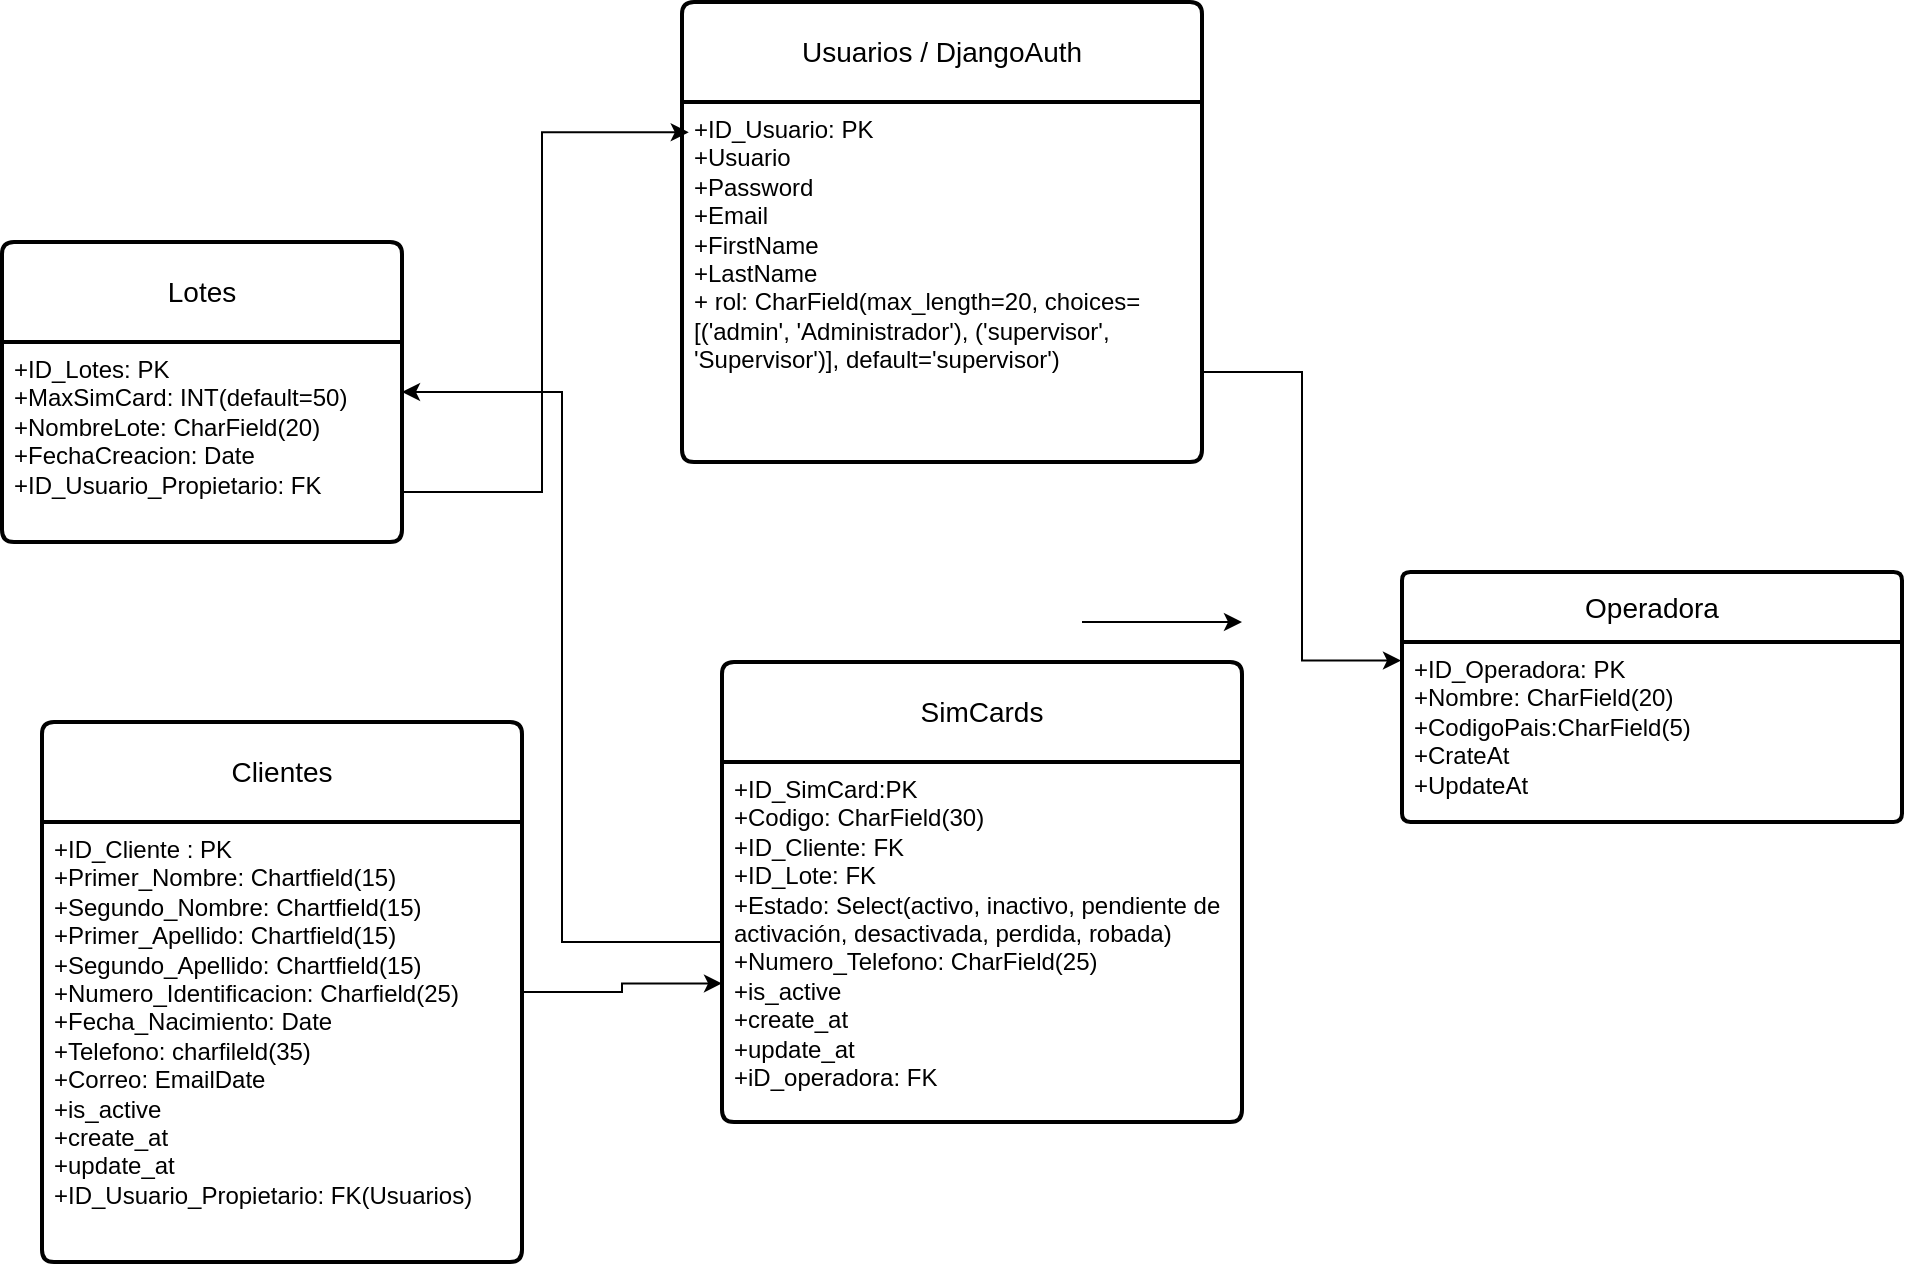<mxfile version="28.0.4">
  <diagram name="Página-1" id="iMwqVORg6S1l6qpXz36q">
    <mxGraphModel dx="2200" dy="807" grid="1" gridSize="10" guides="1" tooltips="1" connect="1" arrows="1" fold="1" page="1" pageScale="1" pageWidth="827" pageHeight="1169" math="0" shadow="0">
      <root>
        <mxCell id="0" />
        <mxCell id="1" parent="0" />
        <mxCell id="LRzMJlyDuLPTHoYJMiWl-1" style="edgeStyle=orthogonalEdgeStyle;rounded=0;orthogonalLoop=1;jettySize=auto;html=1;entryX=0;entryY=0.615;entryDx=0;entryDy=0;entryPerimeter=0;" edge="1" parent="1" source="LRzMJlyDuLPTHoYJMiWl-2" target="LRzMJlyDuLPTHoYJMiWl-12">
          <mxGeometry relative="1" as="geometry" />
        </mxCell>
        <mxCell id="LRzMJlyDuLPTHoYJMiWl-2" value="Clientes" style="swimlane;childLayout=stackLayout;horizontal=1;startSize=50;horizontalStack=0;rounded=1;fontSize=14;fontStyle=0;strokeWidth=2;resizeParent=0;resizeLast=1;shadow=0;dashed=0;align=center;arcSize=4;whiteSpace=wrap;html=1;" vertex="1" parent="1">
          <mxGeometry y="460" width="240" height="270" as="geometry" />
        </mxCell>
        <mxCell id="LRzMJlyDuLPTHoYJMiWl-3" value="+ID_Cliente : PK&lt;div&gt;+Primer_Nombre:&amp;nbsp;&lt;span style=&quot;background-color: transparent; color: light-dark(rgb(0, 0, 0), rgb(255, 255, 255));&quot;&gt;Chartfield(15)&lt;/span&gt;&lt;/div&gt;&lt;div&gt;+Segundo_Nombre:&amp;nbsp;&lt;span style=&quot;background-color: transparent; color: light-dark(rgb(0, 0, 0), rgb(255, 255, 255));&quot;&gt;Chartfield(15)&lt;/span&gt;&lt;/div&gt;&lt;div&gt;+Primer_Apellido:&amp;nbsp;&lt;span style=&quot;background-color: transparent; color: light-dark(rgb(0, 0, 0), rgb(255, 255, 255));&quot;&gt;Chartfield(15)&lt;/span&gt;&lt;/div&gt;&lt;div&gt;+Segundo_Apellido: Chartfield(15)&lt;/div&gt;&lt;div&gt;&lt;span style=&quot;background-color: transparent; color: light-dark(rgb(0, 0, 0), rgb(255, 255, 255));&quot;&gt;+Numero_Identificacion: Charfield(25)&lt;/span&gt;&lt;/div&gt;&lt;div&gt;+Fecha_Nacimiento: Date&lt;/div&gt;&lt;div&gt;+Telefono: charfileld(35)&lt;/div&gt;&lt;div&gt;+Correo: EmailDate&lt;/div&gt;&lt;div&gt;&lt;div&gt;&lt;span style=&quot;background-color: transparent; color: light-dark(rgb(0, 0, 0), rgb(255, 255, 255));&quot;&gt;+is_active&lt;/span&gt;&lt;/div&gt;&lt;div&gt;&lt;span style=&quot;background-color: transparent; color: light-dark(rgb(0, 0, 0), rgb(255, 255, 255));&quot;&gt;+create_at&lt;/span&gt;&lt;/div&gt;&lt;div&gt;&lt;span style=&quot;background-color: transparent; color: light-dark(rgb(0, 0, 0), rgb(255, 255, 255));&quot;&gt;+update_at&lt;/span&gt;&lt;/div&gt;&lt;div&gt;&lt;span style=&quot;background-color: transparent; color: light-dark(rgb(0, 0, 0), rgb(255, 255, 255));&quot;&gt;+I&lt;/span&gt;&lt;span style=&quot;background-color: transparent; color: light-dark(rgb(0, 0, 0), rgb(255, 255, 255));&quot;&gt;D_Usuario_Propietario: FK(Usuarios)&lt;/span&gt;&lt;/div&gt;&lt;/div&gt;" style="align=left;strokeColor=none;fillColor=none;spacingLeft=4;spacingRight=4;fontSize=12;verticalAlign=top;resizable=0;rotatable=0;part=1;html=1;whiteSpace=wrap;" vertex="1" parent="LRzMJlyDuLPTHoYJMiWl-2">
          <mxGeometry y="50" width="240" height="220" as="geometry" />
        </mxCell>
        <mxCell id="LRzMJlyDuLPTHoYJMiWl-4" value="Usuarios / DjangoAuth" style="swimlane;childLayout=stackLayout;horizontal=1;startSize=50;horizontalStack=0;rounded=1;fontSize=14;fontStyle=0;strokeWidth=2;resizeParent=0;resizeLast=1;shadow=0;dashed=0;align=center;arcSize=4;whiteSpace=wrap;html=1;" vertex="1" parent="1">
          <mxGeometry x="320" y="100" width="260" height="230" as="geometry" />
        </mxCell>
        <mxCell id="LRzMJlyDuLPTHoYJMiWl-5" value="&lt;div&gt;+ID_Usuario: PK&lt;/div&gt;+Usuario&lt;br&gt;+Password&lt;div&gt;+Email&lt;br&gt;+FirstName&lt;div&gt;+LastName&lt;/div&gt;&lt;div&gt;&lt;span style=&quot;background-color: transparent; color: light-dark(rgb(0, 0, 0), rgb(255, 255, 255));&quot;&gt;+ rol: CharField(max_length=20, choices=[(&#39;admin&#39;, &#39;Administrador&#39;), (&#39;supervisor&#39;, &#39;Supervisor&#39;)], default=&#39;supervisor&#39;)&lt;/span&gt;&lt;/div&gt;&lt;/div&gt;" style="align=left;strokeColor=none;fillColor=none;spacingLeft=4;spacingRight=4;fontSize=12;verticalAlign=top;resizable=0;rotatable=0;part=1;html=1;whiteSpace=wrap;" vertex="1" parent="LRzMJlyDuLPTHoYJMiWl-4">
          <mxGeometry y="50" width="260" height="180" as="geometry" />
        </mxCell>
        <mxCell id="LRzMJlyDuLPTHoYJMiWl-9" value="Lotes" style="swimlane;childLayout=stackLayout;horizontal=1;startSize=50;horizontalStack=0;rounded=1;fontSize=14;fontStyle=0;strokeWidth=2;resizeParent=0;resizeLast=1;shadow=0;dashed=0;align=center;arcSize=4;whiteSpace=wrap;html=1;" vertex="1" parent="1">
          <mxGeometry x="-20" y="220" width="200" height="150" as="geometry" />
        </mxCell>
        <mxCell id="LRzMJlyDuLPTHoYJMiWl-10" value="+ID_Lotes: PK&lt;div&gt;+MaxSimCard: INT(default=50)&lt;br&gt;&lt;div&gt;+NombreLote: CharField(20)&lt;/div&gt;&lt;div&gt;+FechaCreacion: Date&lt;/div&gt;&lt;div&gt;&lt;div&gt;+ID_Usuario_Propietario: FK&lt;/div&gt;&lt;div&gt;&lt;br&gt;&lt;/div&gt;&lt;/div&gt;&lt;/div&gt;" style="align=left;strokeColor=none;fillColor=none;spacingLeft=4;spacingRight=4;fontSize=12;verticalAlign=top;resizable=0;rotatable=0;part=1;html=1;whiteSpace=wrap;" vertex="1" parent="LRzMJlyDuLPTHoYJMiWl-9">
          <mxGeometry y="50" width="200" height="100" as="geometry" />
        </mxCell>
        <mxCell id="LRzMJlyDuLPTHoYJMiWl-11" value="SimCards" style="swimlane;childLayout=stackLayout;horizontal=1;startSize=50;horizontalStack=0;rounded=1;fontSize=14;fontStyle=0;strokeWidth=2;resizeParent=0;resizeLast=1;shadow=0;dashed=0;align=center;arcSize=4;whiteSpace=wrap;html=1;" vertex="1" parent="1">
          <mxGeometry x="340" y="430" width="260" height="230" as="geometry" />
        </mxCell>
        <mxCell id="LRzMJlyDuLPTHoYJMiWl-12" value="+ID_SimCard:PK&lt;br&gt;+Codigo: CharField(30)&lt;div&gt;+ID_Cliente: FK&lt;/div&gt;&lt;div&gt;+ID_Lote: FK&lt;/div&gt;&lt;div&gt;+Estado: Select(activo, inactivo, pendiente de activación, desactivada, perdida, robada&lt;span style=&quot;background-color: transparent; color: light-dark(rgb(0, 0, 0), rgb(255, 255, 255));&quot;&gt;)&lt;/span&gt;&lt;/div&gt;&lt;div&gt;&lt;span style=&quot;background-color: transparent; color: light-dark(rgb(0, 0, 0), rgb(255, 255, 255));&quot;&gt;+Numero_Telefono: CharField(25)&lt;/span&gt;&lt;/div&gt;&lt;div&gt;&lt;span style=&quot;background-color: transparent; color: light-dark(rgb(0, 0, 0), rgb(255, 255, 255));&quot;&gt;+is_active&lt;/span&gt;&lt;/div&gt;&lt;div&gt;&lt;span style=&quot;background-color: transparent; color: light-dark(rgb(0, 0, 0), rgb(255, 255, 255));&quot;&gt;+create_at&lt;/span&gt;&lt;/div&gt;&lt;div&gt;&lt;span style=&quot;background-color: transparent; color: light-dark(rgb(0, 0, 0), rgb(255, 255, 255));&quot;&gt;+update_at&lt;/span&gt;&lt;/div&gt;&lt;div&gt;+iD_operadora: FK&lt;/div&gt;" style="align=left;strokeColor=none;fillColor=none;spacingLeft=4;spacingRight=4;fontSize=12;verticalAlign=top;resizable=0;rotatable=0;part=1;html=1;whiteSpace=wrap;" vertex="1" parent="LRzMJlyDuLPTHoYJMiWl-11">
          <mxGeometry y="50" width="260" height="180" as="geometry" />
        </mxCell>
        <mxCell id="LRzMJlyDuLPTHoYJMiWl-13" style="edgeStyle=orthogonalEdgeStyle;rounded=0;orthogonalLoop=1;jettySize=auto;html=1;exitX=1;exitY=0.75;exitDx=0;exitDy=0;entryX=0.013;entryY=0.084;entryDx=0;entryDy=0;entryPerimeter=0;" edge="1" parent="1" source="LRzMJlyDuLPTHoYJMiWl-10" target="LRzMJlyDuLPTHoYJMiWl-5">
          <mxGeometry relative="1" as="geometry" />
        </mxCell>
        <mxCell id="LRzMJlyDuLPTHoYJMiWl-14" style="edgeStyle=orthogonalEdgeStyle;rounded=0;orthogonalLoop=1;jettySize=auto;html=1;entryX=1;entryY=0.25;entryDx=0;entryDy=0;" edge="1" parent="1" source="LRzMJlyDuLPTHoYJMiWl-12" target="LRzMJlyDuLPTHoYJMiWl-10">
          <mxGeometry relative="1" as="geometry" />
        </mxCell>
        <mxCell id="LRzMJlyDuLPTHoYJMiWl-15" value="Operadora" style="swimlane;childLayout=stackLayout;horizontal=1;startSize=35;horizontalStack=0;rounded=1;fontSize=14;fontStyle=0;strokeWidth=2;resizeParent=0;resizeLast=1;shadow=0;dashed=0;align=center;arcSize=4;whiteSpace=wrap;html=1;" vertex="1" parent="1">
          <mxGeometry x="680" y="385" width="250" height="125" as="geometry" />
        </mxCell>
        <mxCell id="LRzMJlyDuLPTHoYJMiWl-16" value="+ID_Operadora: PK&lt;br&gt;+Nombre: CharField(20)&lt;br&gt;+CodigoPais:CharField(5)&lt;div&gt;+CrateAt&lt;/div&gt;&lt;div&gt;+UpdateAt&lt;/div&gt;" style="align=left;strokeColor=none;fillColor=none;spacingLeft=4;spacingRight=4;fontSize=12;verticalAlign=top;resizable=0;rotatable=0;part=1;html=1;whiteSpace=wrap;" vertex="1" parent="LRzMJlyDuLPTHoYJMiWl-15">
          <mxGeometry y="35" width="250" height="90" as="geometry" />
        </mxCell>
        <mxCell id="LRzMJlyDuLPTHoYJMiWl-17" style="edgeStyle=orthogonalEdgeStyle;rounded=0;orthogonalLoop=1;jettySize=auto;html=1;exitX=1;exitY=0.75;exitDx=0;exitDy=0;entryX=-0.002;entryY=0.103;entryDx=0;entryDy=0;entryPerimeter=0;" edge="1" parent="1" source="LRzMJlyDuLPTHoYJMiWl-5" target="LRzMJlyDuLPTHoYJMiWl-16">
          <mxGeometry relative="1" as="geometry" />
        </mxCell>
        <mxCell id="LRzMJlyDuLPTHoYJMiWl-18" value="" style="edgeStyle=none;orthogonalLoop=1;jettySize=auto;html=1;rounded=0;" edge="1" parent="1">
          <mxGeometry width="80" relative="1" as="geometry">
            <mxPoint x="520" y="410" as="sourcePoint" />
            <mxPoint x="600" y="410" as="targetPoint" />
            <Array as="points" />
          </mxGeometry>
        </mxCell>
      </root>
    </mxGraphModel>
  </diagram>
</mxfile>
